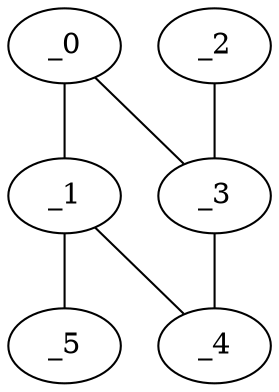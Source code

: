 graph WP1_0009 {
	_0	 [x="0.554926",
		y="2.62052"];
	_1	 [x=1,
		y="0.48"];
	_0 -- _1;
	_3	 [x="2.01852",
		y="0.405015"];
	_0 -- _3;
	_4	 [x="1.43766",
		y="2.2228"];
	_1 -- _4;
	_5	 [x="1.64691",
		y="1.81293"];
	_1 -- _5;
	_2	 [x="2.59526",
		y="2.31524"];
	_2 -- _3;
	_3 -- _4;
}
